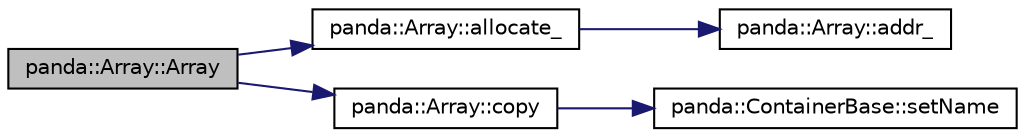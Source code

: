 digraph G
{
  edge [fontname="Helvetica",fontsize="10",labelfontname="Helvetica",labelfontsize="10"];
  node [fontname="Helvetica",fontsize="10",shape=record];
  rankdir=LR;
  Node1 [label="panda::Array::Array",height=0.2,width=0.4,color="black", fillcolor="grey75", style="filled" fontcolor="black"];
  Node1 -> Node2 [color="midnightblue",fontsize="10",style="solid"];
  Node2 [label="panda::Array::allocate_",height=0.2,width=0.4,color="black", fillcolor="white", style="filled",URL="$classpanda_1_1Array.html#ac3bf1d5e18721fed54de1741a71470fc"];
  Node2 -> Node3 [color="midnightblue",fontsize="10",style="solid"];
  Node3 [label="panda::Array::addr_",height=0.2,width=0.4,color="black", fillcolor="white", style="filled",URL="$classpanda_1_1Array.html#a7ccf276765e6e092bea87b7181053ac5"];
  Node1 -> Node4 [color="midnightblue",fontsize="10",style="solid"];
  Node4 [label="panda::Array::copy",height=0.2,width=0.4,color="black", fillcolor="white", style="filled",URL="$classpanda_1_1Array.html#a7f44ada4aad69c0003de67667c646eb4",tooltip="Copy the array contents."];
  Node4 -> Node5 [color="midnightblue",fontsize="10",style="solid"];
  Node5 [label="panda::ContainerBase::setName",height=0.2,width=0.4,color="black", fillcolor="white", style="filled",URL="$classpanda_1_1ContainerBase.html#a43e10c3e6286b03ba6906f843318d88a",tooltip="Set object name."];
}
